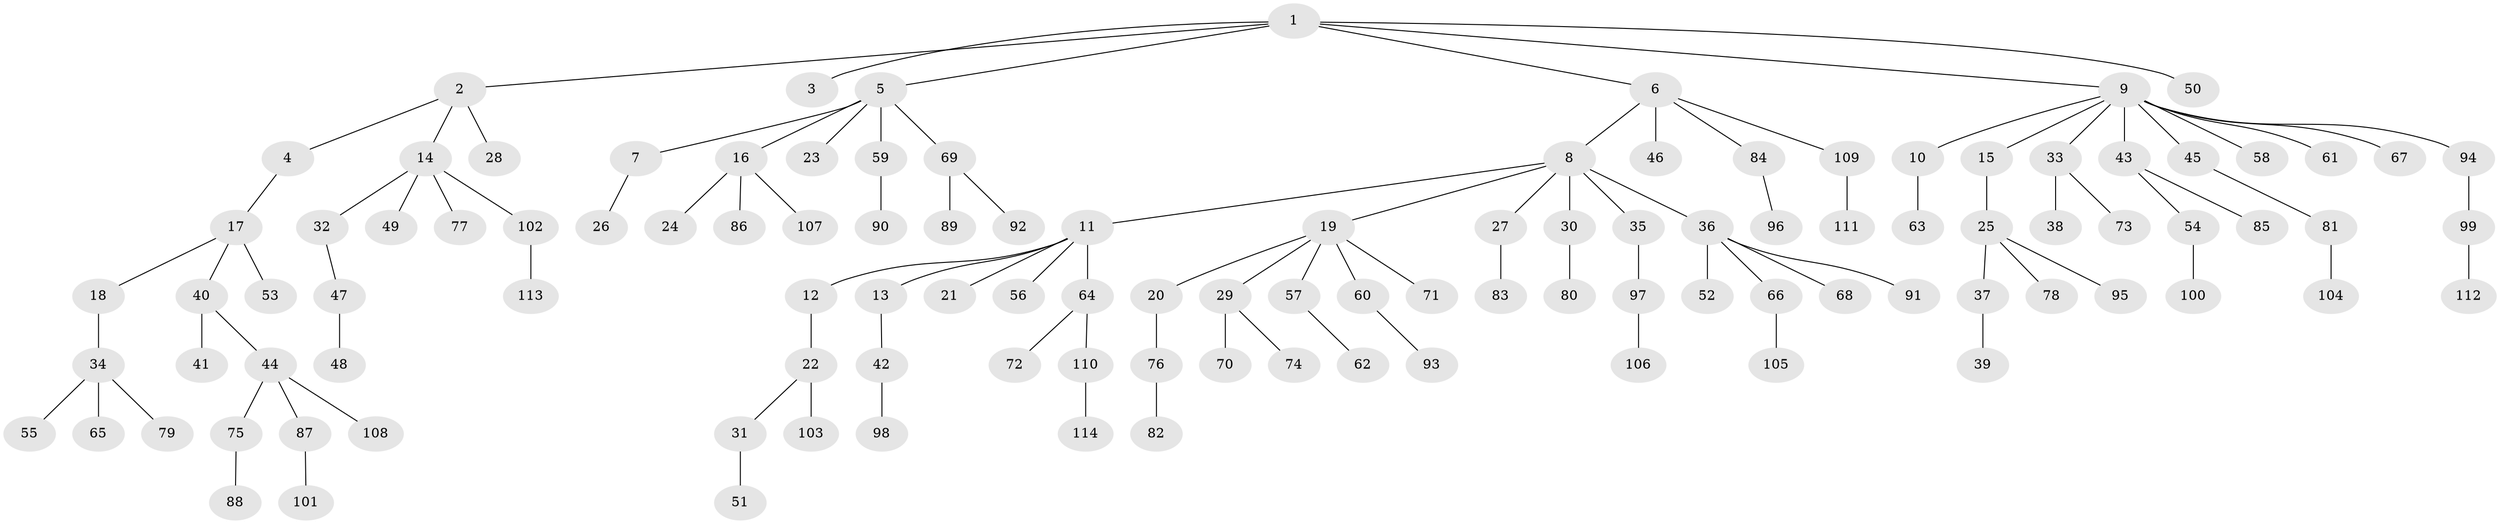 // coarse degree distribution, {10: 0.013157894736842105, 4: 0.06578947368421052, 1: 0.6447368421052632, 11: 0.02631578947368421, 2: 0.17105263157894737, 3: 0.05263157894736842, 5: 0.013157894736842105, 6: 0.013157894736842105}
// Generated by graph-tools (version 1.1) at 2025/42/03/06/25 10:42:02]
// undirected, 114 vertices, 113 edges
graph export_dot {
graph [start="1"]
  node [color=gray90,style=filled];
  1;
  2;
  3;
  4;
  5;
  6;
  7;
  8;
  9;
  10;
  11;
  12;
  13;
  14;
  15;
  16;
  17;
  18;
  19;
  20;
  21;
  22;
  23;
  24;
  25;
  26;
  27;
  28;
  29;
  30;
  31;
  32;
  33;
  34;
  35;
  36;
  37;
  38;
  39;
  40;
  41;
  42;
  43;
  44;
  45;
  46;
  47;
  48;
  49;
  50;
  51;
  52;
  53;
  54;
  55;
  56;
  57;
  58;
  59;
  60;
  61;
  62;
  63;
  64;
  65;
  66;
  67;
  68;
  69;
  70;
  71;
  72;
  73;
  74;
  75;
  76;
  77;
  78;
  79;
  80;
  81;
  82;
  83;
  84;
  85;
  86;
  87;
  88;
  89;
  90;
  91;
  92;
  93;
  94;
  95;
  96;
  97;
  98;
  99;
  100;
  101;
  102;
  103;
  104;
  105;
  106;
  107;
  108;
  109;
  110;
  111;
  112;
  113;
  114;
  1 -- 2;
  1 -- 3;
  1 -- 5;
  1 -- 6;
  1 -- 9;
  1 -- 50;
  2 -- 4;
  2 -- 14;
  2 -- 28;
  4 -- 17;
  5 -- 7;
  5 -- 16;
  5 -- 23;
  5 -- 59;
  5 -- 69;
  6 -- 8;
  6 -- 46;
  6 -- 84;
  6 -- 109;
  7 -- 26;
  8 -- 11;
  8 -- 19;
  8 -- 27;
  8 -- 30;
  8 -- 35;
  8 -- 36;
  9 -- 10;
  9 -- 15;
  9 -- 33;
  9 -- 43;
  9 -- 45;
  9 -- 58;
  9 -- 61;
  9 -- 67;
  9 -- 94;
  10 -- 63;
  11 -- 12;
  11 -- 13;
  11 -- 21;
  11 -- 56;
  11 -- 64;
  12 -- 22;
  13 -- 42;
  14 -- 32;
  14 -- 49;
  14 -- 77;
  14 -- 102;
  15 -- 25;
  16 -- 24;
  16 -- 86;
  16 -- 107;
  17 -- 18;
  17 -- 40;
  17 -- 53;
  18 -- 34;
  19 -- 20;
  19 -- 29;
  19 -- 57;
  19 -- 60;
  19 -- 71;
  20 -- 76;
  22 -- 31;
  22 -- 103;
  25 -- 37;
  25 -- 78;
  25 -- 95;
  27 -- 83;
  29 -- 70;
  29 -- 74;
  30 -- 80;
  31 -- 51;
  32 -- 47;
  33 -- 38;
  33 -- 73;
  34 -- 55;
  34 -- 65;
  34 -- 79;
  35 -- 97;
  36 -- 52;
  36 -- 66;
  36 -- 68;
  36 -- 91;
  37 -- 39;
  40 -- 41;
  40 -- 44;
  42 -- 98;
  43 -- 54;
  43 -- 85;
  44 -- 75;
  44 -- 87;
  44 -- 108;
  45 -- 81;
  47 -- 48;
  54 -- 100;
  57 -- 62;
  59 -- 90;
  60 -- 93;
  64 -- 72;
  64 -- 110;
  66 -- 105;
  69 -- 89;
  69 -- 92;
  75 -- 88;
  76 -- 82;
  81 -- 104;
  84 -- 96;
  87 -- 101;
  94 -- 99;
  97 -- 106;
  99 -- 112;
  102 -- 113;
  109 -- 111;
  110 -- 114;
}
